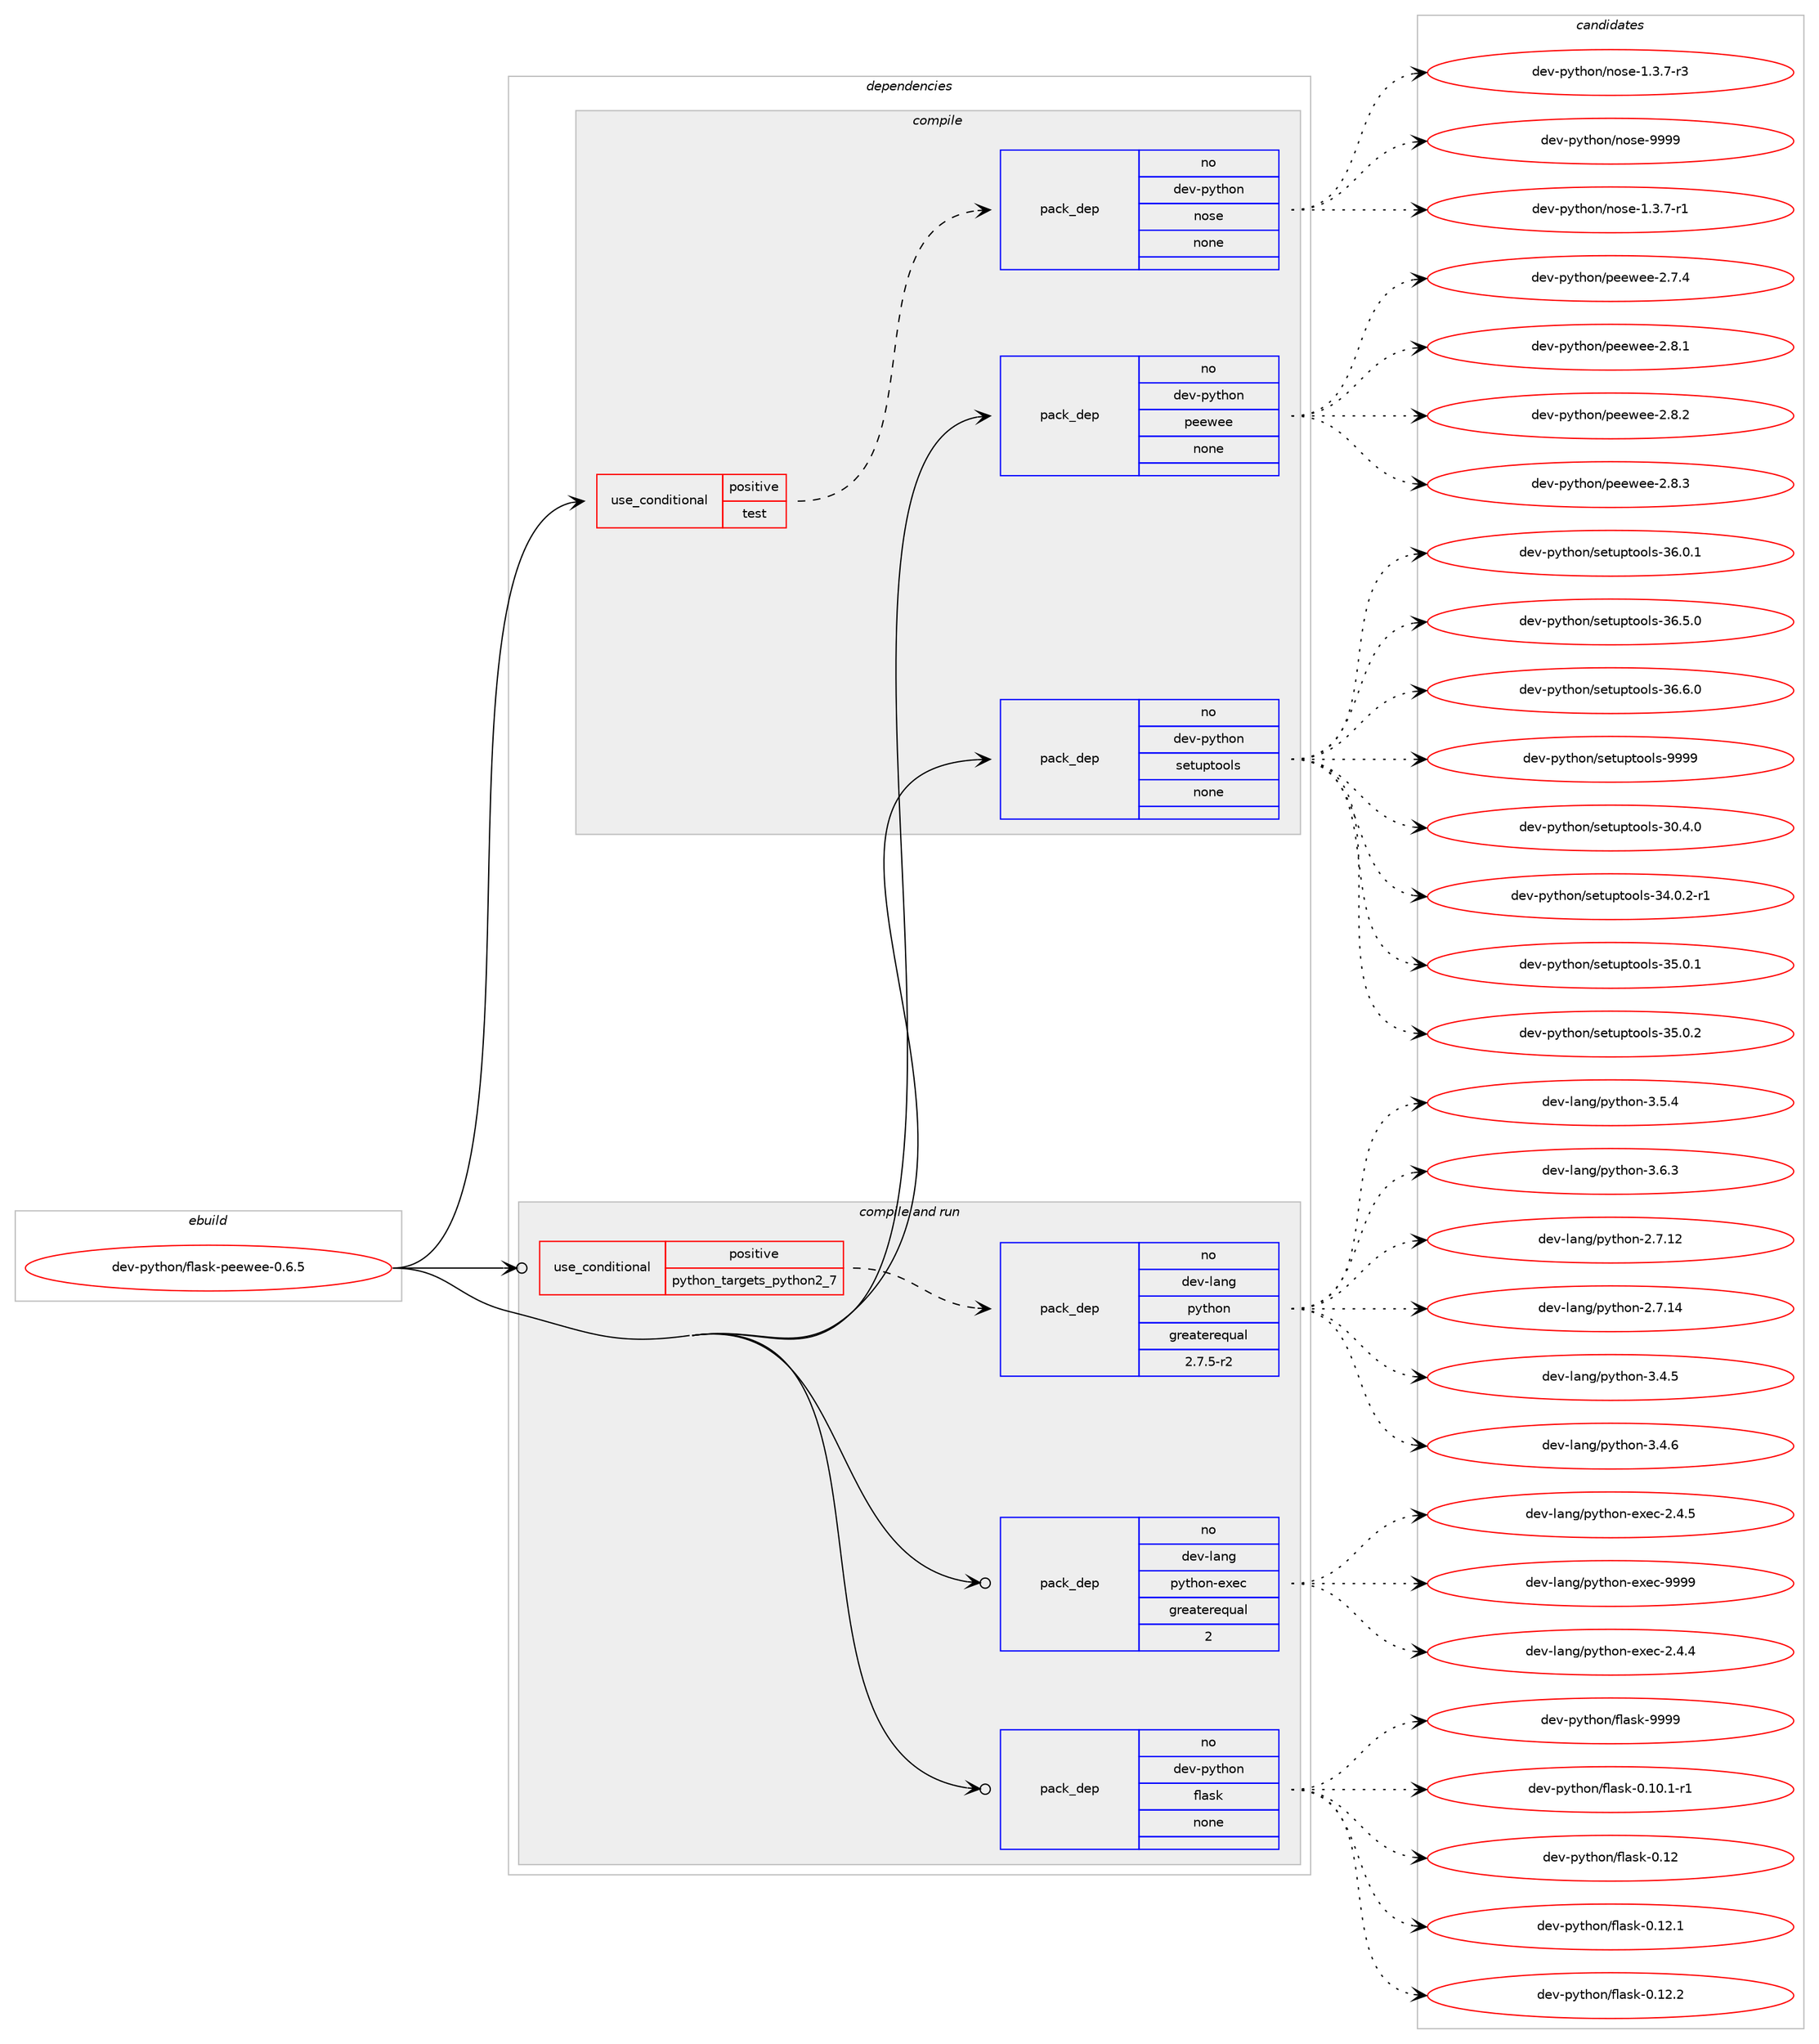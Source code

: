 digraph prolog {

# *************
# Graph options
# *************

newrank=true;
concentrate=true;
compound=true;
graph [rankdir=LR,fontname=Helvetica,fontsize=10,ranksep=1.5];#, ranksep=2.5, nodesep=0.2];
edge  [arrowhead=vee];
node  [fontname=Helvetica,fontsize=10];

# **********
# The ebuild
# **********

subgraph cluster_leftcol {
color=gray;
rank=same;
label=<<i>ebuild</i>>;
id [label="dev-python/flask-peewee-0.6.5", color=red, width=4, href="../dev-python/flask-peewee-0.6.5.svg"];
}

# ****************
# The dependencies
# ****************

subgraph cluster_midcol {
color=gray;
label=<<i>dependencies</i>>;
subgraph cluster_compile {
fillcolor="#eeeeee";
style=filled;
label=<<i>compile</i>>;
subgraph cond32873 {
dependency157694 [label=<<TABLE BORDER="0" CELLBORDER="1" CELLSPACING="0" CELLPADDING="4"><TR><TD ROWSPAN="3" CELLPADDING="10">use_conditional</TD></TR><TR><TD>positive</TD></TR><TR><TD>test</TD></TR></TABLE>>, shape=none, color=red];
subgraph pack120983 {
dependency157695 [label=<<TABLE BORDER="0" CELLBORDER="1" CELLSPACING="0" CELLPADDING="4" WIDTH="220"><TR><TD ROWSPAN="6" CELLPADDING="30">pack_dep</TD></TR><TR><TD WIDTH="110">no</TD></TR><TR><TD>dev-python</TD></TR><TR><TD>nose</TD></TR><TR><TD>none</TD></TR><TR><TD></TD></TR></TABLE>>, shape=none, color=blue];
}
dependency157694:e -> dependency157695:w [weight=20,style="dashed",arrowhead="vee"];
}
id:e -> dependency157694:w [weight=20,style="solid",arrowhead="vee"];
subgraph pack120984 {
dependency157696 [label=<<TABLE BORDER="0" CELLBORDER="1" CELLSPACING="0" CELLPADDING="4" WIDTH="220"><TR><TD ROWSPAN="6" CELLPADDING="30">pack_dep</TD></TR><TR><TD WIDTH="110">no</TD></TR><TR><TD>dev-python</TD></TR><TR><TD>peewee</TD></TR><TR><TD>none</TD></TR><TR><TD></TD></TR></TABLE>>, shape=none, color=blue];
}
id:e -> dependency157696:w [weight=20,style="solid",arrowhead="vee"];
subgraph pack120985 {
dependency157697 [label=<<TABLE BORDER="0" CELLBORDER="1" CELLSPACING="0" CELLPADDING="4" WIDTH="220"><TR><TD ROWSPAN="6" CELLPADDING="30">pack_dep</TD></TR><TR><TD WIDTH="110">no</TD></TR><TR><TD>dev-python</TD></TR><TR><TD>setuptools</TD></TR><TR><TD>none</TD></TR><TR><TD></TD></TR></TABLE>>, shape=none, color=blue];
}
id:e -> dependency157697:w [weight=20,style="solid",arrowhead="vee"];
}
subgraph cluster_compileandrun {
fillcolor="#eeeeee";
style=filled;
label=<<i>compile and run</i>>;
subgraph cond32874 {
dependency157698 [label=<<TABLE BORDER="0" CELLBORDER="1" CELLSPACING="0" CELLPADDING="4"><TR><TD ROWSPAN="3" CELLPADDING="10">use_conditional</TD></TR><TR><TD>positive</TD></TR><TR><TD>python_targets_python2_7</TD></TR></TABLE>>, shape=none, color=red];
subgraph pack120986 {
dependency157699 [label=<<TABLE BORDER="0" CELLBORDER="1" CELLSPACING="0" CELLPADDING="4" WIDTH="220"><TR><TD ROWSPAN="6" CELLPADDING="30">pack_dep</TD></TR><TR><TD WIDTH="110">no</TD></TR><TR><TD>dev-lang</TD></TR><TR><TD>python</TD></TR><TR><TD>greaterequal</TD></TR><TR><TD>2.7.5-r2</TD></TR></TABLE>>, shape=none, color=blue];
}
dependency157698:e -> dependency157699:w [weight=20,style="dashed",arrowhead="vee"];
}
id:e -> dependency157698:w [weight=20,style="solid",arrowhead="odotvee"];
subgraph pack120987 {
dependency157700 [label=<<TABLE BORDER="0" CELLBORDER="1" CELLSPACING="0" CELLPADDING="4" WIDTH="220"><TR><TD ROWSPAN="6" CELLPADDING="30">pack_dep</TD></TR><TR><TD WIDTH="110">no</TD></TR><TR><TD>dev-lang</TD></TR><TR><TD>python-exec</TD></TR><TR><TD>greaterequal</TD></TR><TR><TD>2</TD></TR></TABLE>>, shape=none, color=blue];
}
id:e -> dependency157700:w [weight=20,style="solid",arrowhead="odotvee"];
subgraph pack120988 {
dependency157701 [label=<<TABLE BORDER="0" CELLBORDER="1" CELLSPACING="0" CELLPADDING="4" WIDTH="220"><TR><TD ROWSPAN="6" CELLPADDING="30">pack_dep</TD></TR><TR><TD WIDTH="110">no</TD></TR><TR><TD>dev-python</TD></TR><TR><TD>flask</TD></TR><TR><TD>none</TD></TR><TR><TD></TD></TR></TABLE>>, shape=none, color=blue];
}
id:e -> dependency157701:w [weight=20,style="solid",arrowhead="odotvee"];
}
subgraph cluster_run {
fillcolor="#eeeeee";
style=filled;
label=<<i>run</i>>;
}
}

# **************
# The candidates
# **************

subgraph cluster_choices {
rank=same;
color=gray;
label=<<i>candidates</i>>;

subgraph choice120983 {
color=black;
nodesep=1;
choice10010111845112121116104111110471101111151014549465146554511449 [label="dev-python/nose-1.3.7-r1", color=red, width=4,href="../dev-python/nose-1.3.7-r1.svg"];
choice10010111845112121116104111110471101111151014549465146554511451 [label="dev-python/nose-1.3.7-r3", color=red, width=4,href="../dev-python/nose-1.3.7-r3.svg"];
choice10010111845112121116104111110471101111151014557575757 [label="dev-python/nose-9999", color=red, width=4,href="../dev-python/nose-9999.svg"];
dependency157695:e -> choice10010111845112121116104111110471101111151014549465146554511449:w [style=dotted,weight="100"];
dependency157695:e -> choice10010111845112121116104111110471101111151014549465146554511451:w [style=dotted,weight="100"];
dependency157695:e -> choice10010111845112121116104111110471101111151014557575757:w [style=dotted,weight="100"];
}
subgraph choice120984 {
color=black;
nodesep=1;
choice1001011184511212111610411111047112101101119101101455046554652 [label="dev-python/peewee-2.7.4", color=red, width=4,href="../dev-python/peewee-2.7.4.svg"];
choice1001011184511212111610411111047112101101119101101455046564649 [label="dev-python/peewee-2.8.1", color=red, width=4,href="../dev-python/peewee-2.8.1.svg"];
choice1001011184511212111610411111047112101101119101101455046564650 [label="dev-python/peewee-2.8.2", color=red, width=4,href="../dev-python/peewee-2.8.2.svg"];
choice1001011184511212111610411111047112101101119101101455046564651 [label="dev-python/peewee-2.8.3", color=red, width=4,href="../dev-python/peewee-2.8.3.svg"];
dependency157696:e -> choice1001011184511212111610411111047112101101119101101455046554652:w [style=dotted,weight="100"];
dependency157696:e -> choice1001011184511212111610411111047112101101119101101455046564649:w [style=dotted,weight="100"];
dependency157696:e -> choice1001011184511212111610411111047112101101119101101455046564650:w [style=dotted,weight="100"];
dependency157696:e -> choice1001011184511212111610411111047112101101119101101455046564651:w [style=dotted,weight="100"];
}
subgraph choice120985 {
color=black;
nodesep=1;
choice100101118451121211161041111104711510111611711211611111110811545514846524648 [label="dev-python/setuptools-30.4.0", color=red, width=4,href="../dev-python/setuptools-30.4.0.svg"];
choice1001011184511212111610411111047115101116117112116111111108115455152464846504511449 [label="dev-python/setuptools-34.0.2-r1", color=red, width=4,href="../dev-python/setuptools-34.0.2-r1.svg"];
choice100101118451121211161041111104711510111611711211611111110811545515346484649 [label="dev-python/setuptools-35.0.1", color=red, width=4,href="../dev-python/setuptools-35.0.1.svg"];
choice100101118451121211161041111104711510111611711211611111110811545515346484650 [label="dev-python/setuptools-35.0.2", color=red, width=4,href="../dev-python/setuptools-35.0.2.svg"];
choice100101118451121211161041111104711510111611711211611111110811545515446484649 [label="dev-python/setuptools-36.0.1", color=red, width=4,href="../dev-python/setuptools-36.0.1.svg"];
choice100101118451121211161041111104711510111611711211611111110811545515446534648 [label="dev-python/setuptools-36.5.0", color=red, width=4,href="../dev-python/setuptools-36.5.0.svg"];
choice100101118451121211161041111104711510111611711211611111110811545515446544648 [label="dev-python/setuptools-36.6.0", color=red, width=4,href="../dev-python/setuptools-36.6.0.svg"];
choice10010111845112121116104111110471151011161171121161111111081154557575757 [label="dev-python/setuptools-9999", color=red, width=4,href="../dev-python/setuptools-9999.svg"];
dependency157697:e -> choice100101118451121211161041111104711510111611711211611111110811545514846524648:w [style=dotted,weight="100"];
dependency157697:e -> choice1001011184511212111610411111047115101116117112116111111108115455152464846504511449:w [style=dotted,weight="100"];
dependency157697:e -> choice100101118451121211161041111104711510111611711211611111110811545515346484649:w [style=dotted,weight="100"];
dependency157697:e -> choice100101118451121211161041111104711510111611711211611111110811545515346484650:w [style=dotted,weight="100"];
dependency157697:e -> choice100101118451121211161041111104711510111611711211611111110811545515446484649:w [style=dotted,weight="100"];
dependency157697:e -> choice100101118451121211161041111104711510111611711211611111110811545515446534648:w [style=dotted,weight="100"];
dependency157697:e -> choice100101118451121211161041111104711510111611711211611111110811545515446544648:w [style=dotted,weight="100"];
dependency157697:e -> choice10010111845112121116104111110471151011161171121161111111081154557575757:w [style=dotted,weight="100"];
}
subgraph choice120986 {
color=black;
nodesep=1;
choice10010111845108971101034711212111610411111045504655464950 [label="dev-lang/python-2.7.12", color=red, width=4,href="../dev-lang/python-2.7.12.svg"];
choice10010111845108971101034711212111610411111045504655464952 [label="dev-lang/python-2.7.14", color=red, width=4,href="../dev-lang/python-2.7.14.svg"];
choice100101118451089711010347112121116104111110455146524653 [label="dev-lang/python-3.4.5", color=red, width=4,href="../dev-lang/python-3.4.5.svg"];
choice100101118451089711010347112121116104111110455146524654 [label="dev-lang/python-3.4.6", color=red, width=4,href="../dev-lang/python-3.4.6.svg"];
choice100101118451089711010347112121116104111110455146534652 [label="dev-lang/python-3.5.4", color=red, width=4,href="../dev-lang/python-3.5.4.svg"];
choice100101118451089711010347112121116104111110455146544651 [label="dev-lang/python-3.6.3", color=red, width=4,href="../dev-lang/python-3.6.3.svg"];
dependency157699:e -> choice10010111845108971101034711212111610411111045504655464950:w [style=dotted,weight="100"];
dependency157699:e -> choice10010111845108971101034711212111610411111045504655464952:w [style=dotted,weight="100"];
dependency157699:e -> choice100101118451089711010347112121116104111110455146524653:w [style=dotted,weight="100"];
dependency157699:e -> choice100101118451089711010347112121116104111110455146524654:w [style=dotted,weight="100"];
dependency157699:e -> choice100101118451089711010347112121116104111110455146534652:w [style=dotted,weight="100"];
dependency157699:e -> choice100101118451089711010347112121116104111110455146544651:w [style=dotted,weight="100"];
}
subgraph choice120987 {
color=black;
nodesep=1;
choice1001011184510897110103471121211161041111104510112010199455046524652 [label="dev-lang/python-exec-2.4.4", color=red, width=4,href="../dev-lang/python-exec-2.4.4.svg"];
choice1001011184510897110103471121211161041111104510112010199455046524653 [label="dev-lang/python-exec-2.4.5", color=red, width=4,href="../dev-lang/python-exec-2.4.5.svg"];
choice10010111845108971101034711212111610411111045101120101994557575757 [label="dev-lang/python-exec-9999", color=red, width=4,href="../dev-lang/python-exec-9999.svg"];
dependency157700:e -> choice1001011184510897110103471121211161041111104510112010199455046524652:w [style=dotted,weight="100"];
dependency157700:e -> choice1001011184510897110103471121211161041111104510112010199455046524653:w [style=dotted,weight="100"];
dependency157700:e -> choice10010111845108971101034711212111610411111045101120101994557575757:w [style=dotted,weight="100"];
}
subgraph choice120988 {
color=black;
nodesep=1;
choice100101118451121211161041111104710210897115107454846494846494511449 [label="dev-python/flask-0.10.1-r1", color=red, width=4,href="../dev-python/flask-0.10.1-r1.svg"];
choice1001011184511212111610411111047102108971151074548464950 [label="dev-python/flask-0.12", color=red, width=4,href="../dev-python/flask-0.12.svg"];
choice10010111845112121116104111110471021089711510745484649504649 [label="dev-python/flask-0.12.1", color=red, width=4,href="../dev-python/flask-0.12.1.svg"];
choice10010111845112121116104111110471021089711510745484649504650 [label="dev-python/flask-0.12.2", color=red, width=4,href="../dev-python/flask-0.12.2.svg"];
choice1001011184511212111610411111047102108971151074557575757 [label="dev-python/flask-9999", color=red, width=4,href="../dev-python/flask-9999.svg"];
dependency157701:e -> choice100101118451121211161041111104710210897115107454846494846494511449:w [style=dotted,weight="100"];
dependency157701:e -> choice1001011184511212111610411111047102108971151074548464950:w [style=dotted,weight="100"];
dependency157701:e -> choice10010111845112121116104111110471021089711510745484649504649:w [style=dotted,weight="100"];
dependency157701:e -> choice10010111845112121116104111110471021089711510745484649504650:w [style=dotted,weight="100"];
dependency157701:e -> choice1001011184511212111610411111047102108971151074557575757:w [style=dotted,weight="100"];
}
}

}
